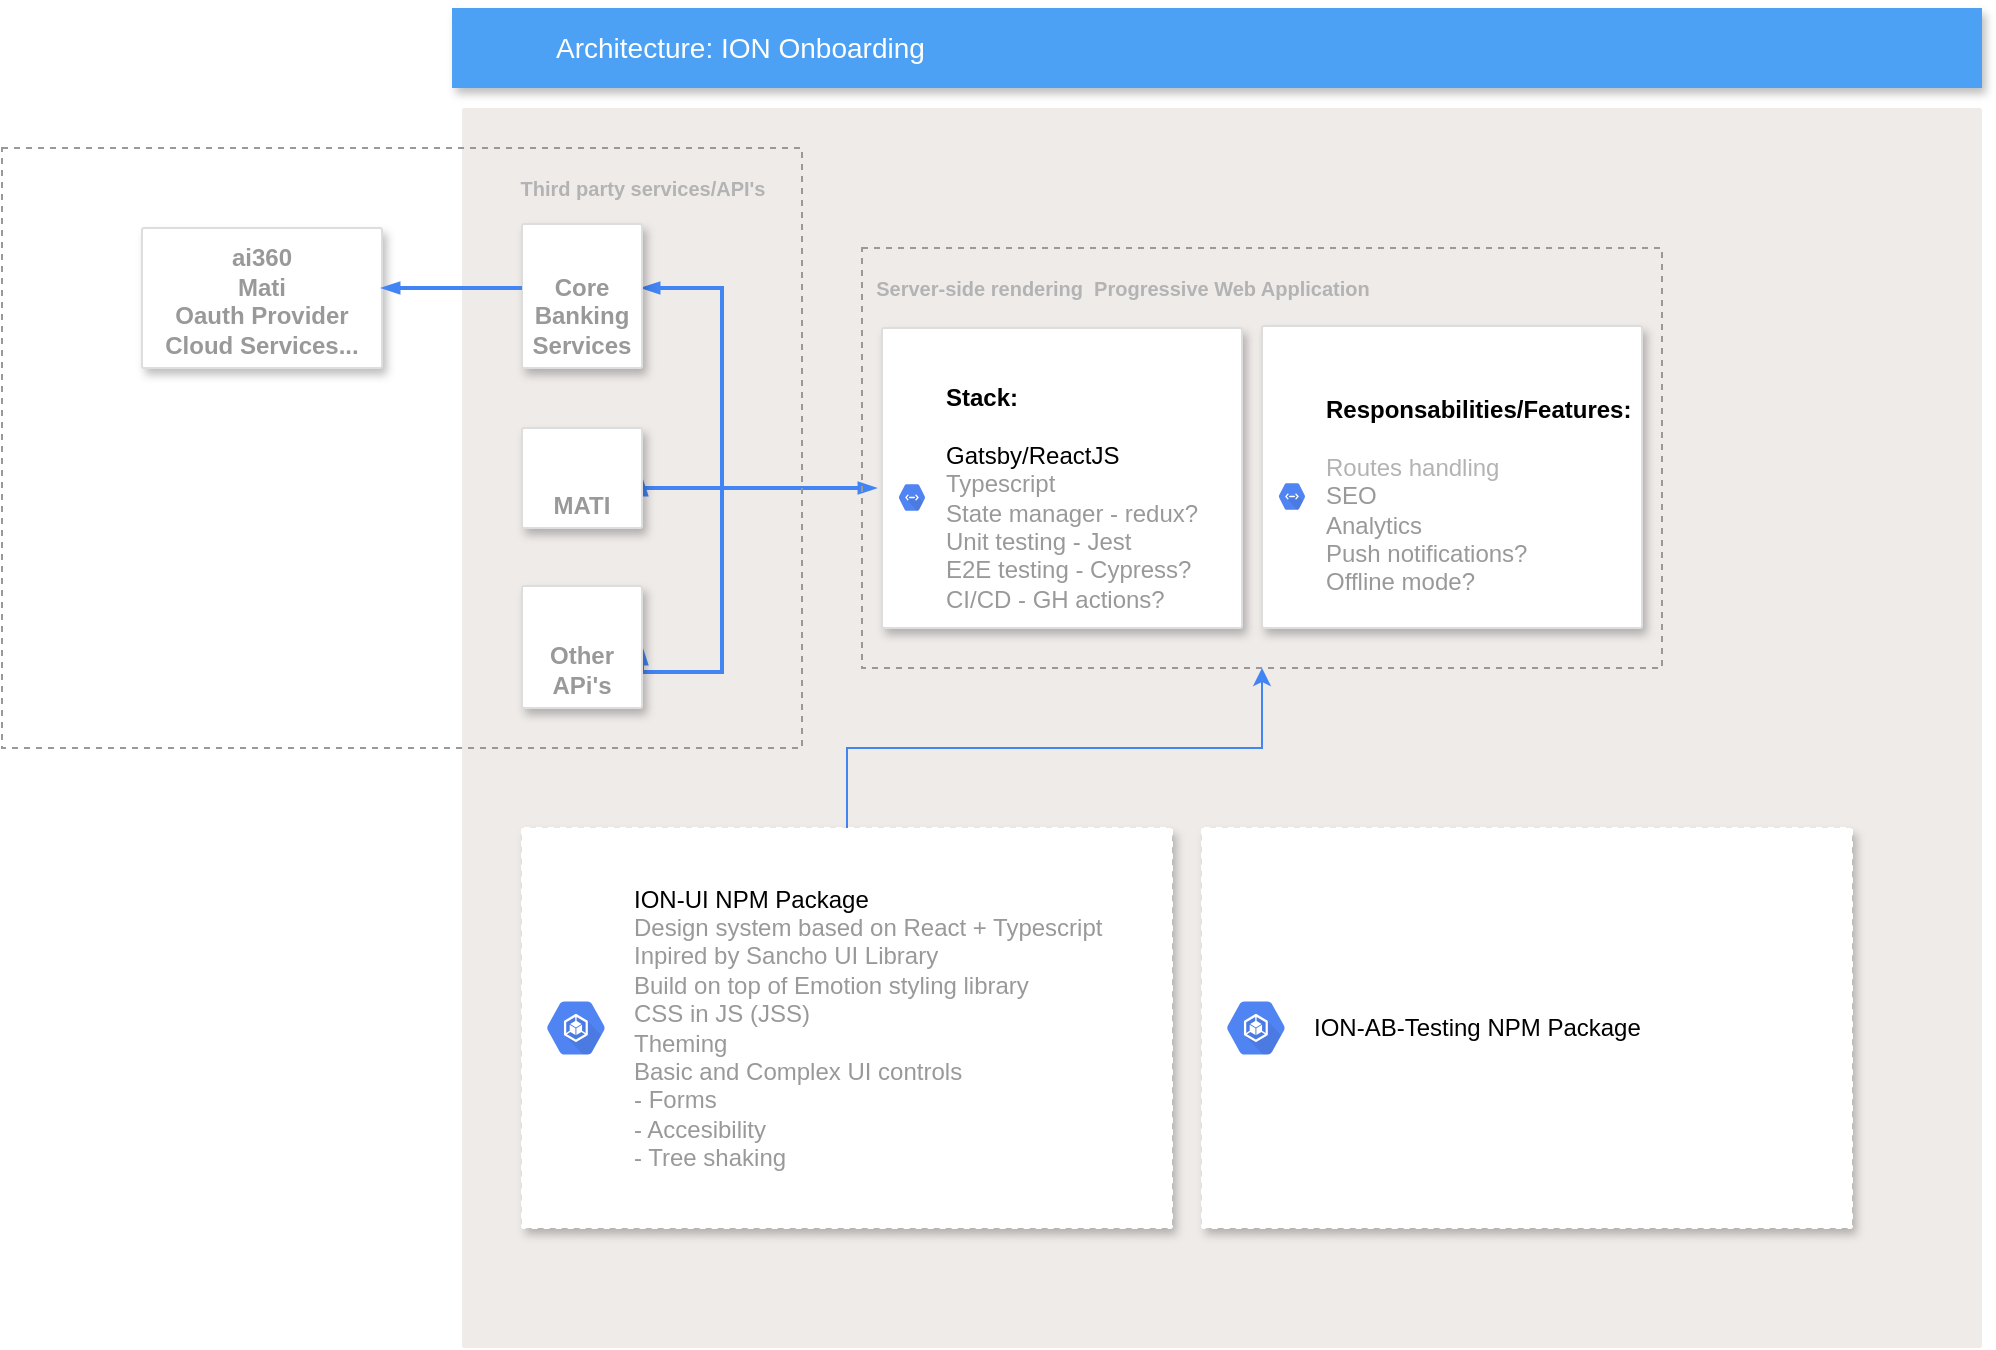 <mxfile version="14.2.3" type="github">
  <diagram id="f106602c-feb2-e66a-4537-3a34d633f6aa" name="Page-1">
    <mxGraphModel dx="2371" dy="596" grid="1" gridSize="10" guides="1" tooltips="1" connect="1" arrows="1" fold="1" page="1" pageScale="1" pageWidth="1169" pageHeight="827" background="#ffffff" math="0" shadow="0">
      <root>
        <mxCell id="0" />
        <mxCell id="1" parent="0" />
        <mxCell id="C-yEnUiBXdjGMgicQ9S--25" value="" style="points=[[0,0,0],[0.25,0,0],[0.5,0,0],[0.75,0,0],[1,0,0],[1,0.25,0],[1,0.5,0],[1,0.75,0],[1,1,0],[0.75,1,0],[0.5,1,0],[0.25,1,0],[0,1,0],[0,0.75,0],[0,0.5,0],[0,0.25,0]];rounded=1;absoluteArcSize=1;arcSize=2;html=1;strokeColor=none;gradientColor=none;shadow=0;dashed=0;fontSize=12;fontColor=#9E9E9E;align=left;verticalAlign=top;spacing=10;spacingTop=-4;fillColor=#EFEBE9;" vertex="1" parent="1">
          <mxGeometry x="90" y="90" width="760" height="620" as="geometry" />
        </mxCell>
        <mxCell id="2" value="Architecture: ION Onboarding&amp;nbsp;" style="fillColor=#4DA1F5;strokeColor=none;shadow=1;gradientColor=none;fontSize=14;align=left;spacingLeft=50;fontColor=#ffffff;html=1;" parent="1" vertex="1">
          <mxGeometry x="85" y="40" width="765" height="40" as="geometry" />
        </mxCell>
        <mxCell id="12" value="" style="strokeColor=#dddddd;fillColor=#ffffff;shadow=1;strokeWidth=1;rounded=1;absoluteArcSize=1;arcSize=2;fontSize=14;fontColor=#808080;align=left;html=1;" parent="1" vertex="1">
          <mxGeometry x="300" y="200" width="180" height="150" as="geometry" />
        </mxCell>
        <mxCell id="13" value="&lt;font color=&quot;#000000&quot;&gt;&lt;b&gt;Stack:&lt;/b&gt;&lt;br&gt;&lt;br&gt;Gatsby/ReactJS&lt;br&gt;&lt;/font&gt;Typescript&lt;br&gt;State manager - redux?&lt;br&gt;Unit testing - Jest&lt;br&gt;E2E testing - Cypress?&lt;br&gt;CI/CD - GH actions?" style="dashed=0;connectable=0;html=1;fillColor=#5184F3;strokeColor=none;shape=mxgraph.gcp2.hexIcon;prIcon=cloud_endpoints;part=1;labelPosition=right;verticalLabelPosition=middle;align=left;verticalAlign=middle;spacingLeft=5;fontColor=#999999;fontSize=12;" parent="12" vertex="1">
          <mxGeometry y="0.5" width="20" height="19.5" relative="1" as="geometry">
            <mxPoint x="5" as="offset" />
          </mxGeometry>
        </mxCell>
        <mxCell id="18" value="" style="edgeStyle=orthogonalEdgeStyle;fontSize=12;html=1;endArrow=blockThin;endFill=1;rounded=0;strokeWidth=2;endSize=4;startSize=4;dashed=0;strokeColor=#4284F3;startArrow=blockThin;startFill=1;exitX=1;exitY=0.5;exitDx=0;exitDy=0;" parent="1" edge="1" source="6">
          <mxGeometry width="100" relative="1" as="geometry">
            <mxPoint x="210" y="280" as="sourcePoint" />
            <mxPoint x="297" y="280" as="targetPoint" />
            <Array as="points">
              <mxPoint x="180" y="280" />
            </Array>
          </mxGeometry>
        </mxCell>
        <mxCell id="19" value="" style="fontSize=12;html=1;endArrow=blockThin;endFill=1;rounded=0;strokeWidth=2;endSize=4;startSize=4;dashed=0;strokeColor=#4284F3;startArrow=blockThin;startFill=1;edgeStyle=orthogonalEdgeStyle;entryX=1;entryY=0.5;entryDx=0;entryDy=0;" parent="1" edge="1" target="9">
          <mxGeometry width="100" relative="1" as="geometry">
            <mxPoint x="180" y="180" as="sourcePoint" />
            <mxPoint x="180" y="490" as="targetPoint" />
            <Array as="points">
              <mxPoint x="220" y="180" />
              <mxPoint x="220" y="372" />
            </Array>
          </mxGeometry>
        </mxCell>
        <mxCell id="3" value="Core Banking Services" style="strokeColor=#dddddd;fillColor=#ffffff;shadow=1;strokeWidth=1;rounded=1;absoluteArcSize=1;arcSize=2;labelPosition=center;verticalLabelPosition=middle;align=center;verticalAlign=bottom;spacingLeft=0;fontColor=#999999;fontSize=12;whiteSpace=wrap;spacingBottom=2;html=1;fontStyle=1" parent="1" vertex="1">
          <mxGeometry x="120" y="148" width="60" height="72" as="geometry" />
        </mxCell>
        <mxCell id="6" value="MATI" style="strokeColor=#dddddd;fillColor=#ffffff;shadow=1;strokeWidth=1;rounded=1;absoluteArcSize=1;arcSize=2;labelPosition=center;verticalLabelPosition=middle;align=center;verticalAlign=bottom;spacingLeft=0;fontColor=#999999;fontSize=12;whiteSpace=wrap;spacingBottom=2;html=1;fontStyle=1" parent="1" vertex="1">
          <mxGeometry x="120" y="250" width="60" height="50" as="geometry" />
        </mxCell>
        <mxCell id="9" value="&lt;b&gt;Other APi&#39;s&lt;/b&gt;" style="strokeColor=#dddddd;fillColor=#ffffff;shadow=1;strokeWidth=1;rounded=1;absoluteArcSize=1;arcSize=2;labelPosition=center;verticalLabelPosition=middle;align=center;verticalAlign=bottom;spacingLeft=0;fontColor=#999999;fontSize=12;whiteSpace=wrap;spacingBottom=2;html=1;" parent="1" vertex="1">
          <mxGeometry x="120" y="329" width="60" height="61" as="geometry" />
        </mxCell>
        <mxCell id="C-yEnUiBXdjGMgicQ9S--27" value="&lt;font style=&quot;font-size: 10px;&quot; color=&quot;#b3b3b3&quot;&gt;&lt;b style=&quot;font-size: 10px;&quot;&gt;Third party services/API&#39;s&lt;/b&gt;&lt;/font&gt;" style="text;html=1;align=center;verticalAlign=middle;resizable=0;points=[];autosize=1;strokeWidth=4;fontSize=10;" vertex="1" parent="1">
          <mxGeometry x="110" y="120" width="140" height="20" as="geometry" />
        </mxCell>
        <mxCell id="C-yEnUiBXdjGMgicQ9S--28" value="&lt;font color=&quot;#b3b3b3&quot;&gt;&lt;b&gt;Server-side rendering&amp;nbsp; Progressive Web Application&lt;/b&gt;&lt;/font&gt;" style="text;html=1;align=center;verticalAlign=middle;resizable=0;points=[];autosize=1;strokeWidth=4;fontSize=10;" vertex="1" parent="1">
          <mxGeometry x="290" y="170" width="260" height="20" as="geometry" />
        </mxCell>
        <mxCell id="C-yEnUiBXdjGMgicQ9S--29" value="ai360&lt;br&gt;Mati&lt;br&gt;Oauth Provider&lt;br&gt;Cloud Services..." style="strokeColor=#dddddd;fillColor=#ffffff;shadow=1;strokeWidth=1;rounded=1;absoluteArcSize=1;arcSize=2;labelPosition=center;verticalLabelPosition=middle;align=center;verticalAlign=bottom;spacingLeft=0;fontColor=#999999;fontSize=12;whiteSpace=wrap;spacingBottom=2;html=1;fontStyle=1" vertex="1" parent="1">
          <mxGeometry x="-70" y="150" width="120" height="70" as="geometry" />
        </mxCell>
        <mxCell id="C-yEnUiBXdjGMgicQ9S--31" value="" style="edgeStyle=orthogonalEdgeStyle;fontSize=12;html=1;endArrow=blockThin;endFill=1;rounded=0;strokeWidth=2;endSize=4;startSize=4;dashed=0;strokeColor=#4284F3;" edge="1" parent="1">
          <mxGeometry width="100" relative="1" as="geometry">
            <mxPoint x="120" y="180" as="sourcePoint" />
            <mxPoint x="50" y="180" as="targetPoint" />
          </mxGeometry>
        </mxCell>
        <mxCell id="C-yEnUiBXdjGMgicQ9S--33" value="" style="strokeColor=#dddddd;fillColor=#ffffff;shadow=1;strokeWidth=1;rounded=1;absoluteArcSize=1;arcSize=2;fontSize=14;fontColor=#808080;align=left;html=1;" vertex="1" parent="1">
          <mxGeometry x="490" y="199" width="190" height="151" as="geometry" />
        </mxCell>
        <mxCell id="C-yEnUiBXdjGMgicQ9S--34" value="&lt;b style=&quot;color: rgb(0 , 0 , 0)&quot;&gt;Responsabilities/Features:&lt;/b&gt;&lt;br&gt;&lt;br&gt;&lt;font color=&quot;#b3b3b3&quot;&gt;Routes handling&lt;br&gt;&lt;/font&gt;SEO&lt;br&gt;Analytics&lt;br&gt;Push notifications?&lt;br&gt;Offline mode?" style="dashed=0;connectable=0;html=1;fillColor=#5184F3;strokeColor=none;shape=mxgraph.gcp2.hexIcon;prIcon=cloud_endpoints;part=1;labelPosition=right;verticalLabelPosition=middle;align=left;verticalAlign=middle;spacingLeft=5;fontColor=#999999;fontSize=12;" vertex="1" parent="C-yEnUiBXdjGMgicQ9S--33">
          <mxGeometry y="0.5" width="20" height="19.5" relative="1" as="geometry">
            <mxPoint x="5" as="offset" />
          </mxGeometry>
        </mxCell>
        <mxCell id="C-yEnUiBXdjGMgicQ9S--36" value="" style="whiteSpace=wrap;html=1;strokeWidth=1;fontSize=10;fillColor=none;dashed=1;strokeColor=#999999;" vertex="1" parent="1">
          <mxGeometry x="290" y="160" width="400" height="210" as="geometry" />
        </mxCell>
        <mxCell id="C-yEnUiBXdjGMgicQ9S--38" value="" style="whiteSpace=wrap;html=1;strokeWidth=1;fontSize=10;fillColor=none;dashed=1;strokeColor=#999999;" vertex="1" parent="1">
          <mxGeometry x="-140" y="110" width="400" height="300" as="geometry" />
        </mxCell>
        <mxCell id="C-yEnUiBXdjGMgicQ9S--41" value="" style="edgeStyle=orthogonalEdgeStyle;rounded=0;orthogonalLoop=1;jettySize=auto;html=1;fontSize=10;fillColor=#dae8fc;strokeColor=#4284F3;" edge="1" parent="1" source="C-yEnUiBXdjGMgicQ9S--39" target="C-yEnUiBXdjGMgicQ9S--36">
          <mxGeometry relative="1" as="geometry" />
        </mxCell>
        <mxCell id="C-yEnUiBXdjGMgicQ9S--39" value="" style="shadow=1;strokeWidth=1;rounded=1;absoluteArcSize=1;arcSize=2;dashed=1;fontSize=10;strokeColor=#FFFFFF;" vertex="1" parent="1">
          <mxGeometry x="120" y="450" width="325" height="200" as="geometry" />
        </mxCell>
        <mxCell id="C-yEnUiBXdjGMgicQ9S--40" value="&lt;font color=&quot;#000000&quot;&gt;ION-UI NPM Package&lt;/font&gt;&lt;br&gt;Design system based on React + Typescript&lt;br&gt;Inpired by Sancho UI Library&lt;br&gt;Build on top of Emotion styling library&lt;br&gt;CSS in JS (JSS)&lt;br&gt;Theming&lt;br&gt;Basic and Complex UI controls&lt;br&gt;- Forms&lt;br&gt;- Accesibility&lt;br&gt;- Tree shaking" style="dashed=0;connectable=0;html=1;fillColor=#5184F3;strokeColor=none;shape=mxgraph.gcp2.hexIcon;prIcon=container_engine;part=1;labelPosition=right;verticalLabelPosition=middle;align=left;verticalAlign=middle;spacingLeft=5;fontColor=#999999;fontSize=12;" vertex="1" parent="C-yEnUiBXdjGMgicQ9S--39">
          <mxGeometry y="0.5" width="44" height="39" relative="1" as="geometry">
            <mxPoint x="5" y="-19.5" as="offset" />
          </mxGeometry>
        </mxCell>
        <mxCell id="C-yEnUiBXdjGMgicQ9S--42" value="" style="shadow=1;strokeWidth=1;rounded=1;absoluteArcSize=1;arcSize=2;dashed=1;fontSize=10;strokeColor=#FFFFFF;" vertex="1" parent="1">
          <mxGeometry x="460" y="450" width="325" height="200" as="geometry" />
        </mxCell>
        <mxCell id="C-yEnUiBXdjGMgicQ9S--43" value="&lt;font color=&quot;#000000&quot;&gt;ION-AB-Testing NPM Package&lt;/font&gt;&lt;br&gt;" style="dashed=0;connectable=0;html=1;fillColor=#5184F3;strokeColor=none;shape=mxgraph.gcp2.hexIcon;prIcon=container_engine;part=1;labelPosition=right;verticalLabelPosition=middle;align=left;verticalAlign=middle;spacingLeft=5;fontColor=#999999;fontSize=12;" vertex="1" parent="C-yEnUiBXdjGMgicQ9S--42">
          <mxGeometry y="0.5" width="44" height="39" relative="1" as="geometry">
            <mxPoint x="5" y="-19.5" as="offset" />
          </mxGeometry>
        </mxCell>
      </root>
    </mxGraphModel>
  </diagram>
</mxfile>
